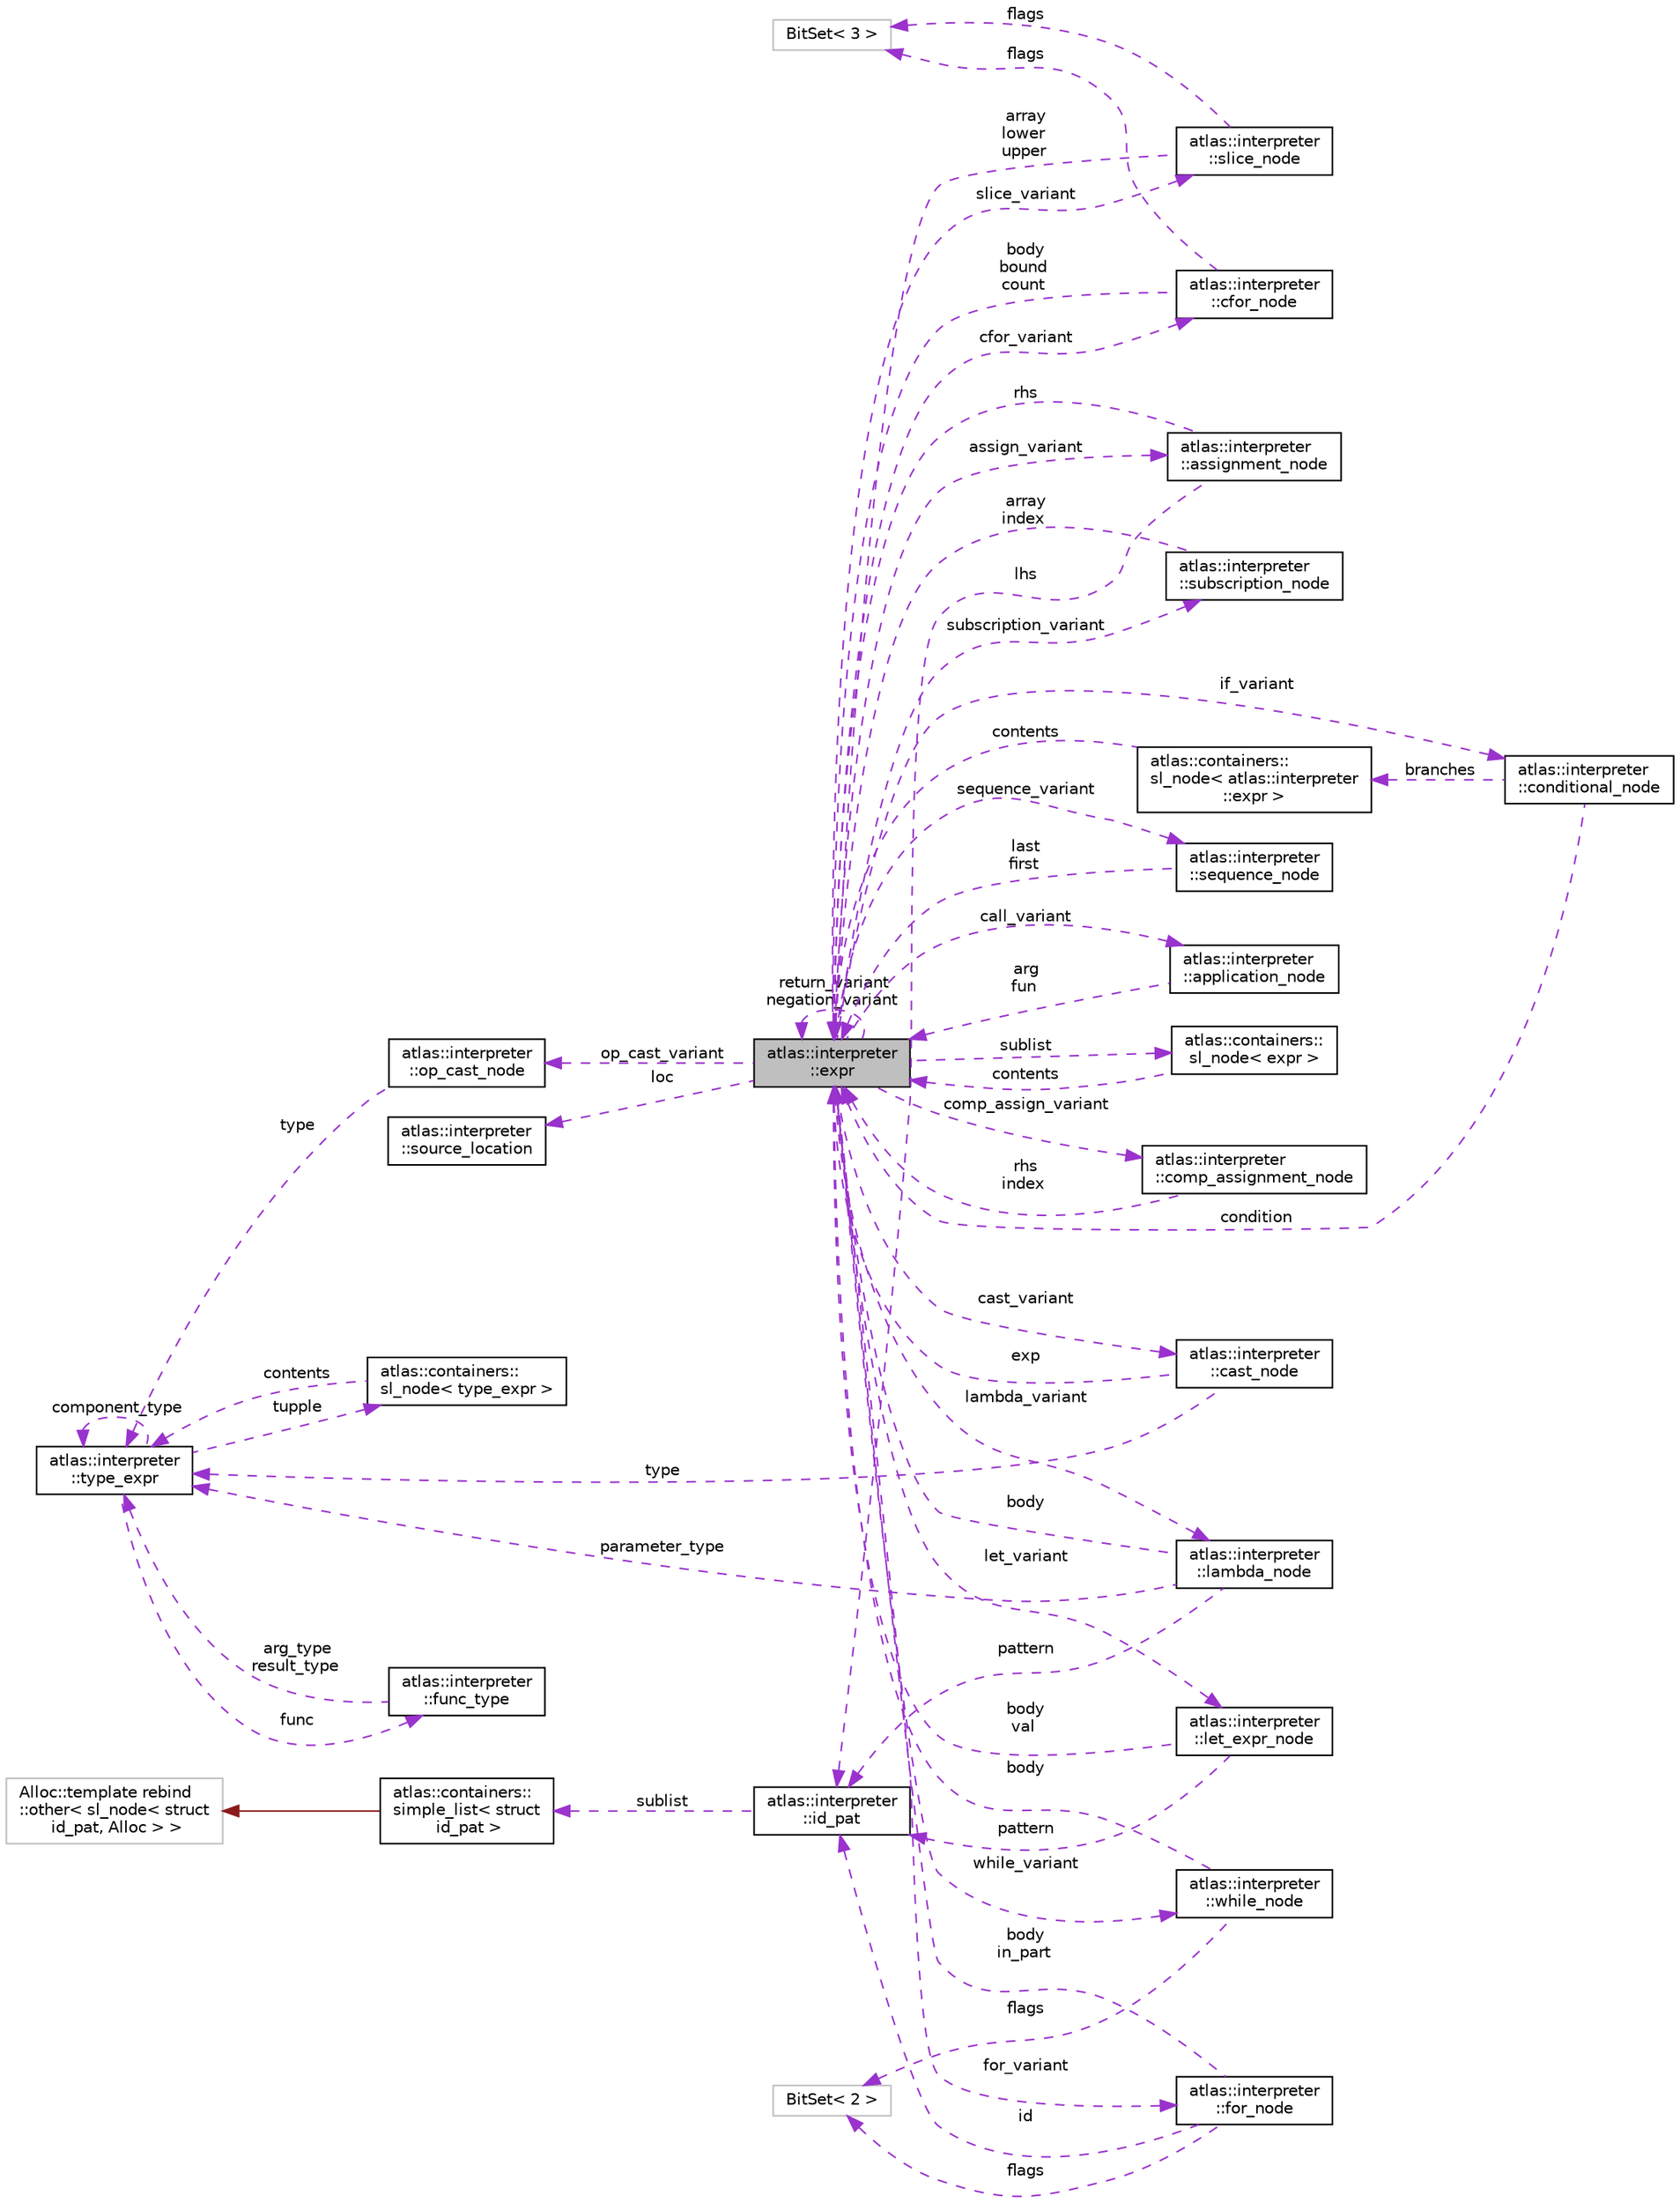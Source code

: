 digraph "atlas::interpreter::expr"
{
  edge [fontname="Helvetica",fontsize="10",labelfontname="Helvetica",labelfontsize="10"];
  node [fontname="Helvetica",fontsize="10",shape=record];
  rankdir="LR";
  Node1 [label="atlas::interpreter\l::expr",height=0.2,width=0.4,color="black", fillcolor="grey75", style="filled", fontcolor="black"];
  Node2 -> Node1 [dir="back",color="darkorchid3",fontsize="10",style="dashed",label=" loc" ,fontname="Helvetica"];
  Node2 [label="atlas::interpreter\l::source_location",height=0.2,width=0.4,color="black", fillcolor="white", style="filled",URL="$structatlas_1_1interpreter_1_1source__location.html"];
  Node3 -> Node1 [dir="back",color="darkorchid3",fontsize="10",style="dashed",label=" cast_variant" ,fontname="Helvetica"];
  Node3 [label="atlas::interpreter\l::cast_node",height=0.2,width=0.4,color="black", fillcolor="white", style="filled",URL="$structatlas_1_1interpreter_1_1cast__node.html"];
  Node1 -> Node3 [dir="back",color="darkorchid3",fontsize="10",style="dashed",label=" exp" ,fontname="Helvetica"];
  Node4 -> Node3 [dir="back",color="darkorchid3",fontsize="10",style="dashed",label=" type" ,fontname="Helvetica"];
  Node4 [label="atlas::interpreter\l::type_expr",height=0.2,width=0.4,color="black", fillcolor="white", style="filled",URL="$structatlas_1_1interpreter_1_1type__expr.html"];
  Node5 -> Node4 [dir="back",color="darkorchid3",fontsize="10",style="dashed",label=" func" ,fontname="Helvetica"];
  Node5 [label="atlas::interpreter\l::func_type",height=0.2,width=0.4,color="black", fillcolor="white", style="filled",URL="$structatlas_1_1interpreter_1_1func__type.html"];
  Node4 -> Node5 [dir="back",color="darkorchid3",fontsize="10",style="dashed",label=" arg_type\nresult_type" ,fontname="Helvetica"];
  Node6 -> Node4 [dir="back",color="darkorchid3",fontsize="10",style="dashed",label=" tupple" ,fontname="Helvetica"];
  Node6 [label="atlas::containers::\lsl_node\< type_expr \>",height=0.2,width=0.4,color="black", fillcolor="white", style="filled",URL="$structatlas_1_1containers_1_1sl__node.html"];
  Node4 -> Node6 [dir="back",color="darkorchid3",fontsize="10",style="dashed",label=" contents" ,fontname="Helvetica"];
  Node4 -> Node4 [dir="back",color="darkorchid3",fontsize="10",style="dashed",label=" component_type" ,fontname="Helvetica"];
  Node7 -> Node1 [dir="back",color="darkorchid3",fontsize="10",style="dashed",label=" slice_variant" ,fontname="Helvetica"];
  Node7 [label="atlas::interpreter\l::slice_node",height=0.2,width=0.4,color="black", fillcolor="white", style="filled",URL="$structatlas_1_1interpreter_1_1slice__node.html"];
  Node1 -> Node7 [dir="back",color="darkorchid3",fontsize="10",style="dashed",label=" array\nlower\nupper" ,fontname="Helvetica"];
  Node8 -> Node7 [dir="back",color="darkorchid3",fontsize="10",style="dashed",label=" flags" ,fontname="Helvetica"];
  Node8 [label="BitSet\< 3 \>",height=0.2,width=0.4,color="grey75", fillcolor="white", style="filled"];
  Node9 -> Node1 [dir="back",color="darkorchid3",fontsize="10",style="dashed",label=" op_cast_variant" ,fontname="Helvetica"];
  Node9 [label="atlas::interpreter\l::op_cast_node",height=0.2,width=0.4,color="black", fillcolor="white", style="filled",URL="$structatlas_1_1interpreter_1_1op__cast__node.html"];
  Node4 -> Node9 [dir="back",color="darkorchid3",fontsize="10",style="dashed",label=" type" ,fontname="Helvetica"];
  Node10 -> Node1 [dir="back",color="darkorchid3",fontsize="10",style="dashed",label=" subscription_variant" ,fontname="Helvetica"];
  Node10 [label="atlas::interpreter\l::subscription_node",height=0.2,width=0.4,color="black", fillcolor="white", style="filled",URL="$structatlas_1_1interpreter_1_1subscription__node.html"];
  Node1 -> Node10 [dir="back",color="darkorchid3",fontsize="10",style="dashed",label=" array\nindex" ,fontname="Helvetica"];
  Node11 -> Node1 [dir="back",color="darkorchid3",fontsize="10",style="dashed",label=" let_variant" ,fontname="Helvetica"];
  Node11 [label="atlas::interpreter\l::let_expr_node",height=0.2,width=0.4,color="black", fillcolor="white", style="filled",URL="$structatlas_1_1interpreter_1_1let__expr__node.html"];
  Node12 -> Node11 [dir="back",color="darkorchid3",fontsize="10",style="dashed",label=" pattern" ,fontname="Helvetica"];
  Node12 [label="atlas::interpreter\l::id_pat",height=0.2,width=0.4,color="black", fillcolor="white", style="filled",URL="$structatlas_1_1interpreter_1_1id__pat.html"];
  Node13 -> Node12 [dir="back",color="darkorchid3",fontsize="10",style="dashed",label=" sublist" ,fontname="Helvetica"];
  Node13 [label="atlas::containers::\lsimple_list\< struct\l id_pat \>",height=0.2,width=0.4,color="black", fillcolor="white", style="filled",URL="$classatlas_1_1containers_1_1simple__list.html"];
  Node14 -> Node13 [dir="back",color="firebrick4",fontsize="10",style="solid",fontname="Helvetica"];
  Node14 [label="Alloc::template rebind\l::other\< sl_node\< struct\l id_pat, Alloc \> \>",height=0.2,width=0.4,color="grey75", fillcolor="white", style="filled"];
  Node1 -> Node11 [dir="back",color="darkorchid3",fontsize="10",style="dashed",label=" body\nval" ,fontname="Helvetica"];
  Node15 -> Node1 [dir="back",color="darkorchid3",fontsize="10",style="dashed",label=" cfor_variant" ,fontname="Helvetica"];
  Node15 [label="atlas::interpreter\l::cfor_node",height=0.2,width=0.4,color="black", fillcolor="white", style="filled",URL="$structatlas_1_1interpreter_1_1cfor__node.html"];
  Node1 -> Node15 [dir="back",color="darkorchid3",fontsize="10",style="dashed",label=" body\nbound\ncount" ,fontname="Helvetica"];
  Node8 -> Node15 [dir="back",color="darkorchid3",fontsize="10",style="dashed",label=" flags" ,fontname="Helvetica"];
  Node16 -> Node1 [dir="back",color="darkorchid3",fontsize="10",style="dashed",label=" for_variant" ,fontname="Helvetica"];
  Node16 [label="atlas::interpreter\l::for_node",height=0.2,width=0.4,color="black", fillcolor="white", style="filled",URL="$structatlas_1_1interpreter_1_1for__node.html"];
  Node12 -> Node16 [dir="back",color="darkorchid3",fontsize="10",style="dashed",label=" id" ,fontname="Helvetica"];
  Node1 -> Node16 [dir="back",color="darkorchid3",fontsize="10",style="dashed",label=" body\nin_part" ,fontname="Helvetica"];
  Node17 -> Node16 [dir="back",color="darkorchid3",fontsize="10",style="dashed",label=" flags" ,fontname="Helvetica"];
  Node17 [label="BitSet\< 2 \>",height=0.2,width=0.4,color="grey75", fillcolor="white", style="filled"];
  Node18 -> Node1 [dir="back",color="darkorchid3",fontsize="10",style="dashed",label=" if_variant" ,fontname="Helvetica"];
  Node18 [label="atlas::interpreter\l::conditional_node",height=0.2,width=0.4,color="black", fillcolor="white", style="filled",URL="$structatlas_1_1interpreter_1_1conditional__node.html"];
  Node19 -> Node18 [dir="back",color="darkorchid3",fontsize="10",style="dashed",label=" branches" ,fontname="Helvetica"];
  Node19 [label="atlas::containers::\lsl_node\< atlas::interpreter\l::expr \>",height=0.2,width=0.4,color="black", fillcolor="white", style="filled",URL="$structatlas_1_1containers_1_1sl__node.html"];
  Node1 -> Node19 [dir="back",color="darkorchid3",fontsize="10",style="dashed",label=" contents" ,fontname="Helvetica"];
  Node1 -> Node18 [dir="back",color="darkorchid3",fontsize="10",style="dashed",label=" condition" ,fontname="Helvetica"];
  Node20 -> Node1 [dir="back",color="darkorchid3",fontsize="10",style="dashed",label=" sequence_variant" ,fontname="Helvetica"];
  Node20 [label="atlas::interpreter\l::sequence_node",height=0.2,width=0.4,color="black", fillcolor="white", style="filled",URL="$structatlas_1_1interpreter_1_1sequence__node.html"];
  Node1 -> Node20 [dir="back",color="darkorchid3",fontsize="10",style="dashed",label=" last\nfirst" ,fontname="Helvetica"];
  Node21 -> Node1 [dir="back",color="darkorchid3",fontsize="10",style="dashed",label=" while_variant" ,fontname="Helvetica"];
  Node21 [label="atlas::interpreter\l::while_node",height=0.2,width=0.4,color="black", fillcolor="white", style="filled",URL="$structatlas_1_1interpreter_1_1while__node.html"];
  Node1 -> Node21 [dir="back",color="darkorchid3",fontsize="10",style="dashed",label=" body" ,fontname="Helvetica"];
  Node17 -> Node21 [dir="back",color="darkorchid3",fontsize="10",style="dashed",label=" flags" ,fontname="Helvetica"];
  Node22 -> Node1 [dir="back",color="darkorchid3",fontsize="10",style="dashed",label=" assign_variant" ,fontname="Helvetica"];
  Node22 [label="atlas::interpreter\l::assignment_node",height=0.2,width=0.4,color="black", fillcolor="white", style="filled",URL="$structatlas_1_1interpreter_1_1assignment__node.html"];
  Node12 -> Node22 [dir="back",color="darkorchid3",fontsize="10",style="dashed",label=" lhs" ,fontname="Helvetica"];
  Node1 -> Node22 [dir="back",color="darkorchid3",fontsize="10",style="dashed",label=" rhs" ,fontname="Helvetica"];
  Node1 -> Node1 [dir="back",color="darkorchid3",fontsize="10",style="dashed",label=" return_variant\nnegation_variant" ,fontname="Helvetica"];
  Node23 -> Node1 [dir="back",color="darkorchid3",fontsize="10",style="dashed",label=" call_variant" ,fontname="Helvetica"];
  Node23 [label="atlas::interpreter\l::application_node",height=0.2,width=0.4,color="black", fillcolor="white", style="filled",URL="$structatlas_1_1interpreter_1_1application__node.html"];
  Node1 -> Node23 [dir="back",color="darkorchid3",fontsize="10",style="dashed",label=" arg\nfun" ,fontname="Helvetica"];
  Node24 -> Node1 [dir="back",color="darkorchid3",fontsize="10",style="dashed",label=" sublist" ,fontname="Helvetica"];
  Node24 [label="atlas::containers::\lsl_node\< expr \>",height=0.2,width=0.4,color="black", fillcolor="white", style="filled",URL="$structatlas_1_1containers_1_1sl__node.html"];
  Node1 -> Node24 [dir="back",color="darkorchid3",fontsize="10",style="dashed",label=" contents" ,fontname="Helvetica"];
  Node25 -> Node1 [dir="back",color="darkorchid3",fontsize="10",style="dashed",label=" lambda_variant" ,fontname="Helvetica"];
  Node25 [label="atlas::interpreter\l::lambda_node",height=0.2,width=0.4,color="black", fillcolor="white", style="filled",URL="$structatlas_1_1interpreter_1_1lambda__node.html"];
  Node12 -> Node25 [dir="back",color="darkorchid3",fontsize="10",style="dashed",label=" pattern" ,fontname="Helvetica"];
  Node1 -> Node25 [dir="back",color="darkorchid3",fontsize="10",style="dashed",label=" body" ,fontname="Helvetica"];
  Node4 -> Node25 [dir="back",color="darkorchid3",fontsize="10",style="dashed",label=" parameter_type" ,fontname="Helvetica"];
  Node26 -> Node1 [dir="back",color="darkorchid3",fontsize="10",style="dashed",label=" comp_assign_variant" ,fontname="Helvetica"];
  Node26 [label="atlas::interpreter\l::comp_assignment_node",height=0.2,width=0.4,color="black", fillcolor="white", style="filled",URL="$structatlas_1_1interpreter_1_1comp__assignment__node.html"];
  Node1 -> Node26 [dir="back",color="darkorchid3",fontsize="10",style="dashed",label=" rhs\nindex" ,fontname="Helvetica"];
}
